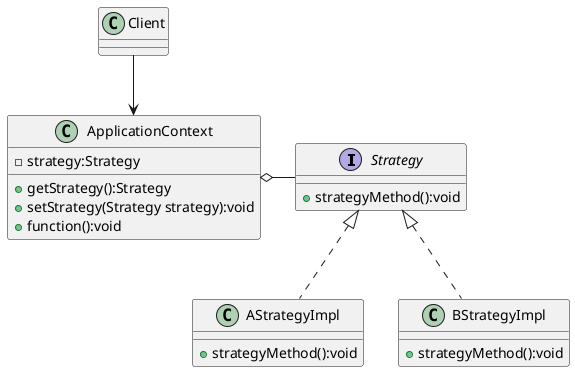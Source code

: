 @startuml
     interface Strategy{
        + strategyMethod():void
     }

     class AStrategyImpl{
         + strategyMethod():void
     }

     class BStrategyImpl{
         + strategyMethod():void
     }


     class ApplicationContext{
         - strategy:Strategy
         + getStrategy():Strategy
         + setStrategy(Strategy strategy):void
         + function():void
     }


       Client -->  ApplicationContext
       ApplicationContext o- Strategy
       Strategy <|.. AStrategyImpl
       Strategy <|.. BStrategyImpl

@enduml